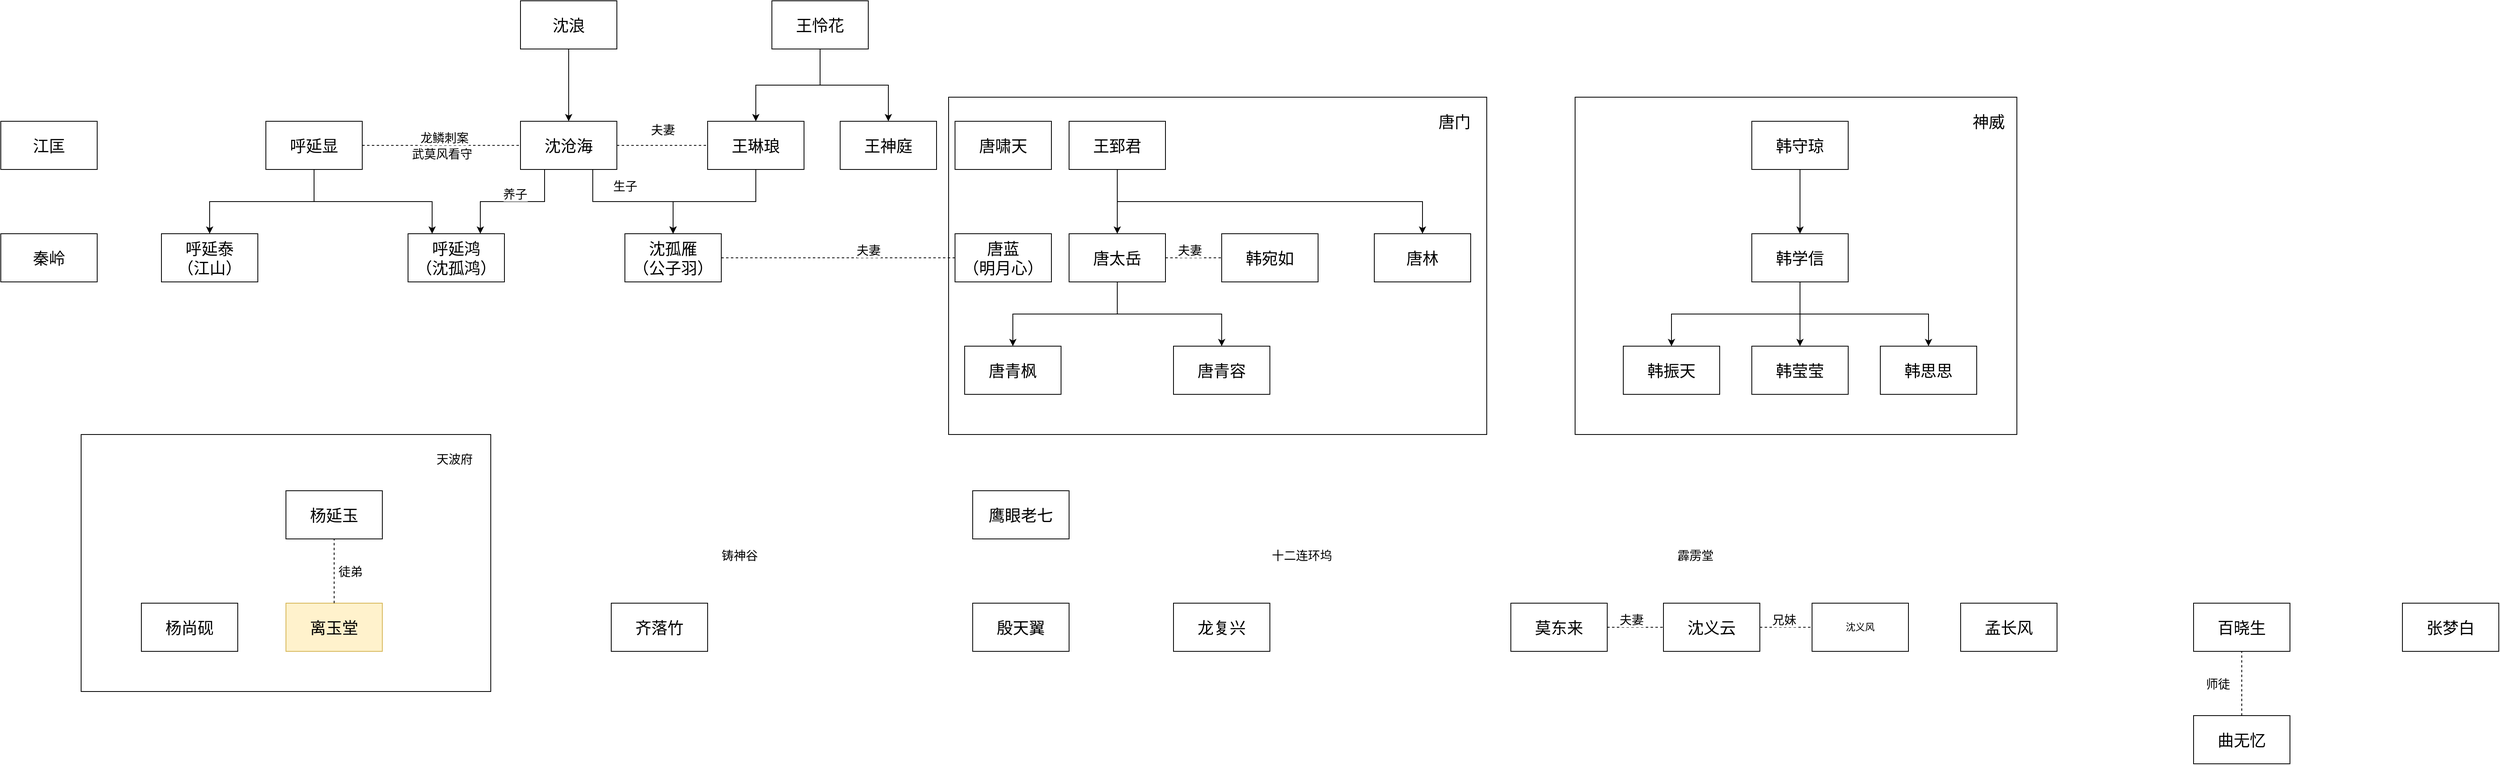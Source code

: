 <mxfile version="12.3.3" type="github" pages="1">
  <diagram id="LLXgX8Lwfhktw0jxNgKq" name="第 1 页">
    <mxGraphModel dx="1673" dy="905" grid="1" gridSize="10" guides="1" tooltips="1" connect="1" arrows="1" fold="1" page="0" pageScale="1" pageWidth="1169" pageHeight="827" math="0" shadow="0">
      <root>
        <mxCell id="0"/>
        <mxCell id="1" parent="0"/>
        <mxCell id="SSJuECzcBz9Mgml8xmV9-16" value="" style="rounded=0;whiteSpace=wrap;html=1;" vertex="1" parent="1">
          <mxGeometry x="2000" y="240" width="550" height="420" as="geometry"/>
        </mxCell>
        <mxCell id="SSJuECzcBz9Mgml8xmV9-13" value="" style="rounded=0;whiteSpace=wrap;html=1;" vertex="1" parent="1">
          <mxGeometry x="1220" y="240" width="670" height="420" as="geometry"/>
        </mxCell>
        <mxCell id="MlfYq8WReEL75zz9TSRM-6" value="" style="rounded=0;whiteSpace=wrap;html=1;" parent="1" vertex="1">
          <mxGeometry x="140" y="660" width="510" height="320" as="geometry"/>
        </mxCell>
        <mxCell id="bSM1QeH2-7cTWB_Kbm0b-5" value="" style="edgeStyle=orthogonalEdgeStyle;rounded=0;orthogonalLoop=1;jettySize=auto;html=1;" parent="1" source="bSM1QeH2-7cTWB_Kbm0b-1" target="bSM1QeH2-7cTWB_Kbm0b-4" edge="1">
          <mxGeometry relative="1" as="geometry"/>
        </mxCell>
        <mxCell id="bSM1QeH2-7cTWB_Kbm0b-1" value="&lt;font style=&quot;font-size: 20px&quot;&gt;沈浪&lt;/font&gt;" style="rounded=0;whiteSpace=wrap;html=1;" parent="1" vertex="1">
          <mxGeometry x="687" y="120" width="120" height="60" as="geometry"/>
        </mxCell>
        <mxCell id="bSM1QeH2-7cTWB_Kbm0b-11" value="" style="edgeStyle=orthogonalEdgeStyle;rounded=0;orthogonalLoop=1;jettySize=auto;html=1;exitX=0.75;exitY=1;exitDx=0;exitDy=0;" parent="1" source="bSM1QeH2-7cTWB_Kbm0b-4" target="bSM1QeH2-7cTWB_Kbm0b-10" edge="1">
          <mxGeometry relative="1" as="geometry"/>
        </mxCell>
        <mxCell id="bSM1QeH2-7cTWB_Kbm0b-15" value="&lt;font style=&quot;font-size: 15px&quot;&gt;生子&lt;/font&gt;" style="text;html=1;resizable=0;points=[];align=center;verticalAlign=middle;labelBackgroundColor=#ffffff;" parent="bSM1QeH2-7cTWB_Kbm0b-11" vertex="1" connectable="0">
          <mxGeometry x="-0.156" y="-1" relative="1" as="geometry">
            <mxPoint x="4" y="-21" as="offset"/>
          </mxGeometry>
        </mxCell>
        <mxCell id="bSM1QeH2-7cTWB_Kbm0b-14" value="" style="edgeStyle=orthogonalEdgeStyle;rounded=0;orthogonalLoop=1;jettySize=auto;html=1;exitX=0.25;exitY=1;exitDx=0;exitDy=0;entryX=0.75;entryY=0;entryDx=0;entryDy=0;" parent="1" source="bSM1QeH2-7cTWB_Kbm0b-4" target="bSM1QeH2-7cTWB_Kbm0b-13" edge="1">
          <mxGeometry relative="1" as="geometry"/>
        </mxCell>
        <mxCell id="bSM1QeH2-7cTWB_Kbm0b-16" value="&lt;font style=&quot;font-size: 15px&quot;&gt;养子&lt;/font&gt;" style="text;html=1;resizable=0;points=[];align=center;verticalAlign=middle;labelBackgroundColor=#ffffff;" parent="bSM1QeH2-7cTWB_Kbm0b-14" vertex="1" connectable="0">
          <mxGeometry x="-0.579" y="-21" relative="1" as="geometry">
            <mxPoint x="-16" y="-4" as="offset"/>
          </mxGeometry>
        </mxCell>
        <mxCell id="bSM1QeH2-7cTWB_Kbm0b-4" value="&lt;font style=&quot;font-size: 20px&quot;&gt;沈沧海&lt;/font&gt;" style="rounded=0;whiteSpace=wrap;html=1;" parent="1" vertex="1">
          <mxGeometry x="687" y="270" width="120" height="60" as="geometry"/>
        </mxCell>
        <mxCell id="bSM1QeH2-7cTWB_Kbm0b-13" value="&lt;div style=&quot;font-size: 20px&quot;&gt;&lt;font style=&quot;font-size: 20px&quot;&gt;呼延鸿&lt;/font&gt;&lt;/div&gt;&lt;div style=&quot;font-size: 20px&quot;&gt;&lt;font style=&quot;font-size: 20px&quot;&gt;（沈孤鸿）&lt;/font&gt;&lt;/div&gt;" style="rounded=0;whiteSpace=wrap;html=1;" parent="1" vertex="1">
          <mxGeometry x="547" y="410" width="120" height="60" as="geometry"/>
        </mxCell>
        <mxCell id="bSM1QeH2-7cTWB_Kbm0b-10" value="&lt;div&gt;&lt;font style=&quot;font-size: 20px&quot;&gt;沈孤雁&lt;/font&gt;&lt;/div&gt;&lt;div&gt;&lt;font style=&quot;font-size: 20px&quot;&gt;（公子羽）&lt;br&gt;&lt;/font&gt;&lt;/div&gt;" style="rounded=0;whiteSpace=wrap;html=1;" parent="1" vertex="1">
          <mxGeometry x="817" y="410" width="120" height="60" as="geometry"/>
        </mxCell>
        <mxCell id="45eqlcjFi_btQKpBo4QL-4" style="edgeStyle=orthogonalEdgeStyle;rounded=0;orthogonalLoop=1;jettySize=auto;html=1;exitX=0.5;exitY=1;exitDx=0;exitDy=0;entryX=0.5;entryY=0;entryDx=0;entryDy=0;" parent="1" source="bSM1QeH2-7cTWB_Kbm0b-7" target="45eqlcjFi_btQKpBo4QL-1" edge="1">
          <mxGeometry relative="1" as="geometry"/>
        </mxCell>
        <mxCell id="45eqlcjFi_btQKpBo4QL-8" style="edgeStyle=orthogonalEdgeStyle;rounded=0;orthogonalLoop=1;jettySize=auto;html=1;exitX=0.5;exitY=1;exitDx=0;exitDy=0;" parent="1" source="bSM1QeH2-7cTWB_Kbm0b-7" target="45eqlcjFi_btQKpBo4QL-7" edge="1">
          <mxGeometry relative="1" as="geometry"/>
        </mxCell>
        <mxCell id="bSM1QeH2-7cTWB_Kbm0b-7" value="&lt;font style=&quot;font-size: 20px&quot;&gt;王怜花&lt;/font&gt;" style="rounded=0;whiteSpace=wrap;html=1;" parent="1" vertex="1">
          <mxGeometry x="1000" y="120" width="120" height="60" as="geometry"/>
        </mxCell>
        <mxCell id="e-VzyIsWQ0Jc4iS6yCOB-6" style="edgeStyle=orthogonalEdgeStyle;rounded=0;orthogonalLoop=1;jettySize=auto;html=1;exitX=0.5;exitY=1;exitDx=0;exitDy=0;entryX=0.25;entryY=0;entryDx=0;entryDy=0;" parent="1" source="bSM1QeH2-7cTWB_Kbm0b-17" target="bSM1QeH2-7cTWB_Kbm0b-13" edge="1">
          <mxGeometry relative="1" as="geometry"/>
        </mxCell>
        <mxCell id="e-VzyIsWQ0Jc4iS6yCOB-8" style="edgeStyle=orthogonalEdgeStyle;rounded=0;orthogonalLoop=1;jettySize=auto;html=1;exitX=0.5;exitY=1;exitDx=0;exitDy=0;" parent="1" source="bSM1QeH2-7cTWB_Kbm0b-17" target="bSM1QeH2-7cTWB_Kbm0b-21" edge="1">
          <mxGeometry relative="1" as="geometry"/>
        </mxCell>
        <mxCell id="bSM1QeH2-7cTWB_Kbm0b-17" value="&lt;font style=&quot;font-size: 20px&quot;&gt;呼延显&lt;/font&gt;" style="rounded=0;whiteSpace=wrap;html=1;" parent="1" vertex="1">
          <mxGeometry x="370" y="270" width="120" height="60" as="geometry"/>
        </mxCell>
        <mxCell id="bSM1QeH2-7cTWB_Kbm0b-21" value="&lt;div style=&quot;font-size: 20px&quot;&gt;&lt;font style=&quot;font-size: 20px&quot;&gt;呼延泰&lt;/font&gt;&lt;/div&gt;&lt;div style=&quot;font-size: 20px&quot;&gt;&lt;font style=&quot;font-size: 20px&quot;&gt;（江山）&lt;br&gt;&lt;/font&gt;&lt;/div&gt;" style="rounded=0;whiteSpace=wrap;html=1;" parent="1" vertex="1">
          <mxGeometry x="240" y="410" width="120" height="60" as="geometry"/>
        </mxCell>
        <mxCell id="bSM1QeH2-7cTWB_Kbm0b-37" value="&lt;div style=&quot;font-size: 20px&quot;&gt;&lt;font style=&quot;font-size: 20px&quot;&gt;唐蓝&lt;/font&gt;&lt;/div&gt;&lt;div style=&quot;font-size: 20px&quot;&gt;&lt;font style=&quot;font-size: 20px&quot;&gt;（明月心）&lt;/font&gt;&lt;/div&gt;" style="rounded=0;whiteSpace=wrap;html=1;fontSize=15;" parent="1" vertex="1">
          <mxGeometry x="1228" y="410" width="120" height="60" as="geometry"/>
        </mxCell>
        <mxCell id="bSM1QeH2-7cTWB_Kbm0b-38" value="" style="endArrow=none;dashed=1;html=1;fontSize=15;entryX=0;entryY=0.5;entryDx=0;entryDy=0;exitX=1;exitY=0.5;exitDx=0;exitDy=0;" parent="1" source="bSM1QeH2-7cTWB_Kbm0b-10" target="bSM1QeH2-7cTWB_Kbm0b-37" edge="1">
          <mxGeometry width="50" height="50" relative="1" as="geometry">
            <mxPoint x="960" y="410" as="sourcePoint"/>
            <mxPoint x="1010" y="360" as="targetPoint"/>
          </mxGeometry>
        </mxCell>
        <mxCell id="bSM1QeH2-7cTWB_Kbm0b-39" value="夫妻" style="text;html=1;resizable=0;points=[];align=center;verticalAlign=middle;labelBackgroundColor=#ffffff;fontSize=15;" parent="bSM1QeH2-7cTWB_Kbm0b-38" vertex="1" connectable="0">
          <mxGeometry x="0.431" relative="1" as="geometry">
            <mxPoint x="-25" y="-10" as="offset"/>
          </mxGeometry>
        </mxCell>
        <mxCell id="31wNG8KNUrYjCj7yrNU9-1" value="&lt;font style=&quot;font-size: 20px&quot;&gt;唐林&lt;/font&gt;" style="rounded=0;whiteSpace=wrap;html=1;fontSize=15;" parent="1" vertex="1">
          <mxGeometry x="1750" y="410" width="120" height="60" as="geometry"/>
        </mxCell>
        <mxCell id="31wNG8KNUrYjCj7yrNU9-2" value="" style="endArrow=none;dashed=1;html=1;fontSize=15;entryX=0;entryY=0.5;entryDx=0;entryDy=0;exitX=1;exitY=0.5;exitDx=0;exitDy=0;" parent="1" source="bSM1QeH2-7cTWB_Kbm0b-17" target="bSM1QeH2-7cTWB_Kbm0b-4" edge="1">
          <mxGeometry width="50" height="50" relative="1" as="geometry">
            <mxPoint x="490" y="280" as="sourcePoint"/>
            <mxPoint x="540" y="230" as="targetPoint"/>
          </mxGeometry>
        </mxCell>
        <mxCell id="31wNG8KNUrYjCj7yrNU9-3" value="龙鳞刺案" style="text;html=1;resizable=0;points=[];align=center;verticalAlign=middle;labelBackgroundColor=#ffffff;fontSize=15;" parent="31wNG8KNUrYjCj7yrNU9-2" vertex="1" connectable="0">
          <mxGeometry x="-0.288" y="-1" relative="1" as="geometry">
            <mxPoint x="32" y="-11" as="offset"/>
          </mxGeometry>
        </mxCell>
        <mxCell id="MlfYq8WReEL75zz9TSRM-1" value="&lt;font style=&quot;font-size: 15px&quot;&gt;武莫风看守&lt;/font&gt;" style="text;html=1;align=center;verticalAlign=middle;resizable=0;points=[];;labelBackgroundColor=#ffffff;direction=south;" parent="31wNG8KNUrYjCj7yrNU9-2" vertex="1" connectable="0">
          <mxGeometry x="0.431" y="-4" relative="1" as="geometry">
            <mxPoint x="-42.5" y="6" as="offset"/>
          </mxGeometry>
        </mxCell>
        <mxCell id="e-VzyIsWQ0Jc4iS6yCOB-4" style="edgeStyle=orthogonalEdgeStyle;rounded=0;orthogonalLoop=1;jettySize=auto;html=1;exitX=0.5;exitY=1;exitDx=0;exitDy=0;entryX=0.5;entryY=0;entryDx=0;entryDy=0;" parent="1" source="e-VzyIsWQ0Jc4iS6yCOB-1" target="e-VzyIsWQ0Jc4iS6yCOB-2" edge="1">
          <mxGeometry relative="1" as="geometry"/>
        </mxCell>
        <mxCell id="e-VzyIsWQ0Jc4iS6yCOB-5" style="edgeStyle=orthogonalEdgeStyle;rounded=0;orthogonalLoop=1;jettySize=auto;html=1;exitX=0.5;exitY=1;exitDx=0;exitDy=0;entryX=0.5;entryY=0;entryDx=0;entryDy=0;" parent="1" source="e-VzyIsWQ0Jc4iS6yCOB-1" target="e-VzyIsWQ0Jc4iS6yCOB-3" edge="1">
          <mxGeometry relative="1" as="geometry"/>
        </mxCell>
        <mxCell id="e-VzyIsWQ0Jc4iS6yCOB-1" value="&lt;font style=&quot;font-size: 20px&quot;&gt;唐太岳&lt;/font&gt;" style="rounded=0;whiteSpace=wrap;html=1;" parent="1" vertex="1">
          <mxGeometry x="1370" y="410" width="120" height="60" as="geometry"/>
        </mxCell>
        <mxCell id="e-VzyIsWQ0Jc4iS6yCOB-2" value="&lt;font style=&quot;font-size: 20px&quot;&gt;唐青枫&lt;/font&gt;" style="rounded=0;whiteSpace=wrap;html=1;" parent="1" vertex="1">
          <mxGeometry x="1240" y="550" width="120" height="60" as="geometry"/>
        </mxCell>
        <mxCell id="e-VzyIsWQ0Jc4iS6yCOB-3" value="&lt;font style=&quot;font-size: 20px&quot;&gt;唐青容&lt;/font&gt;" style="rounded=0;whiteSpace=wrap;html=1;" parent="1" vertex="1">
          <mxGeometry x="1500" y="550" width="120" height="60" as="geometry"/>
        </mxCell>
        <mxCell id="e-VzyIsWQ0Jc4iS6yCOB-9" value="&lt;font style=&quot;font-size: 20px&quot;&gt;百晓生&lt;/font&gt;" style="rounded=0;whiteSpace=wrap;html=1;" parent="1" vertex="1">
          <mxGeometry x="2770" y="870" width="120" height="60" as="geometry"/>
        </mxCell>
        <mxCell id="e-VzyIsWQ0Jc4iS6yCOB-11" style="edgeStyle=orthogonalEdgeStyle;rounded=0;orthogonalLoop=1;jettySize=auto;html=1;exitX=0.5;exitY=1;exitDx=0;exitDy=0;entryX=0.5;entryY=0;entryDx=0;entryDy=0;" parent="1" source="e-VzyIsWQ0Jc4iS6yCOB-10" target="e-VzyIsWQ0Jc4iS6yCOB-1" edge="1">
          <mxGeometry relative="1" as="geometry"/>
        </mxCell>
        <mxCell id="e-VzyIsWQ0Jc4iS6yCOB-13" style="edgeStyle=orthogonalEdgeStyle;rounded=0;orthogonalLoop=1;jettySize=auto;html=1;exitX=0.5;exitY=1;exitDx=0;exitDy=0;entryX=0.5;entryY=0;entryDx=0;entryDy=0;" parent="1" source="e-VzyIsWQ0Jc4iS6yCOB-10" target="31wNG8KNUrYjCj7yrNU9-1" edge="1">
          <mxGeometry relative="1" as="geometry"/>
        </mxCell>
        <mxCell id="e-VzyIsWQ0Jc4iS6yCOB-10" value="&lt;div&gt;&lt;font style=&quot;font-size: 20px&quot;&gt;王郅君&lt;/font&gt;&lt;/div&gt;" style="rounded=0;whiteSpace=wrap;html=1;" parent="1" vertex="1">
          <mxGeometry x="1370" y="270" width="120" height="60" as="geometry"/>
        </mxCell>
        <mxCell id="e-VzyIsWQ0Jc4iS6yCOB-14" value="&lt;font style=&quot;font-size: 20px&quot;&gt;曲无忆&lt;/font&gt;" style="rounded=0;whiteSpace=wrap;html=1;" parent="1" vertex="1">
          <mxGeometry x="2770" y="1010" width="120" height="60" as="geometry"/>
        </mxCell>
        <mxCell id="e-VzyIsWQ0Jc4iS6yCOB-16" value="" style="endArrow=none;dashed=1;html=1;entryX=0.5;entryY=1;entryDx=0;entryDy=0;exitX=0.5;exitY=0;exitDx=0;exitDy=0;" parent="1" source="e-VzyIsWQ0Jc4iS6yCOB-14" target="e-VzyIsWQ0Jc4iS6yCOB-9" edge="1">
          <mxGeometry width="50" height="50" relative="1" as="geometry">
            <mxPoint x="2900" y="1000" as="sourcePoint"/>
            <mxPoint x="2950" y="950" as="targetPoint"/>
          </mxGeometry>
        </mxCell>
        <mxCell id="e-VzyIsWQ0Jc4iS6yCOB-17" value="&lt;font style=&quot;font-size: 15px&quot;&gt;师徒&lt;/font&gt;" style="text;html=1;align=center;verticalAlign=middle;resizable=0;points=[];;labelBackgroundColor=#ffffff;" parent="e-VzyIsWQ0Jc4iS6yCOB-16" vertex="1" connectable="0">
          <mxGeometry x="0.3" relative="1" as="geometry">
            <mxPoint x="-30" y="12" as="offset"/>
          </mxGeometry>
        </mxCell>
        <mxCell id="MlfYq8WReEL75zz9TSRM-2" value="&lt;font style=&quot;font-size: 20px&quot;&gt;杨延玉&lt;/font&gt;" style="rounded=0;whiteSpace=wrap;html=1;" parent="1" vertex="1">
          <mxGeometry x="395" y="730" width="120" height="60" as="geometry"/>
        </mxCell>
        <mxCell id="MlfYq8WReEL75zz9TSRM-3" value="&lt;font style=&quot;font-size: 20px&quot;&gt;离玉堂&lt;/font&gt;" style="rounded=0;whiteSpace=wrap;html=1;fillColor=#fff2cc;strokeColor=#d6b656;" parent="1" vertex="1">
          <mxGeometry x="395" y="870" width="120" height="60" as="geometry"/>
        </mxCell>
        <mxCell id="MlfYq8WReEL75zz9TSRM-4" value="" style="endArrow=none;dashed=1;html=1;entryX=0.5;entryY=1;entryDx=0;entryDy=0;exitX=0.5;exitY=0;exitDx=0;exitDy=0;" parent="1" source="MlfYq8WReEL75zz9TSRM-3" target="MlfYq8WReEL75zz9TSRM-2" edge="1">
          <mxGeometry width="50" height="50" relative="1" as="geometry">
            <mxPoint x="315" y="870" as="sourcePoint"/>
            <mxPoint x="365" y="820" as="targetPoint"/>
          </mxGeometry>
        </mxCell>
        <mxCell id="MlfYq8WReEL75zz9TSRM-5" value="&lt;font style=&quot;font-size: 15px&quot;&gt;徒弟&lt;/font&gt;" style="text;html=1;align=center;verticalAlign=middle;resizable=0;points=[];;labelBackgroundColor=#ffffff;" parent="MlfYq8WReEL75zz9TSRM-4" vertex="1" connectable="0">
          <mxGeometry x="-0.375" y="-2" relative="1" as="geometry">
            <mxPoint x="18" y="-15" as="offset"/>
          </mxGeometry>
        </mxCell>
        <mxCell id="MlfYq8WReEL75zz9TSRM-7" value="&lt;font style=&quot;font-size: 15px&quot;&gt;天波府&lt;/font&gt;" style="text;html=1;strokeColor=none;fillColor=none;align=center;verticalAlign=middle;whiteSpace=wrap;rounded=0;" parent="1" vertex="1">
          <mxGeometry x="570" y="680" width="70" height="20" as="geometry"/>
        </mxCell>
        <mxCell id="AWKVO5OOn6Dv6wkFxn1M-1" value="&lt;font style=&quot;font-size: 20px&quot;&gt;鹰眼老七&lt;/font&gt;" style="rounded=0;whiteSpace=wrap;html=1;" parent="1" vertex="1">
          <mxGeometry x="1250" y="730" width="120" height="60" as="geometry"/>
        </mxCell>
        <mxCell id="AWKVO5OOn6Dv6wkFxn1M-2" value="&lt;div style=&quot;font-size: 20px&quot;&gt;&lt;font style=&quot;font-size: 20px&quot;&gt;殷天翼&lt;/font&gt;&lt;/div&gt;" style="rounded=0;whiteSpace=wrap;html=1;" parent="1" vertex="1">
          <mxGeometry x="1250" y="870" width="120" height="60" as="geometry"/>
        </mxCell>
        <mxCell id="AWKVO5OOn6Dv6wkFxn1M-3" value="&lt;font style=&quot;font-size: 20px&quot;&gt;张梦白&lt;/font&gt;" style="rounded=0;whiteSpace=wrap;html=1;" parent="1" vertex="1">
          <mxGeometry x="3030" y="870" width="120" height="60" as="geometry"/>
        </mxCell>
        <mxCell id="AWKVO5OOn6Dv6wkFxn1M-4" value="&lt;font style=&quot;font-size: 20px&quot;&gt;龙复兴&lt;/font&gt;" style="rounded=0;whiteSpace=wrap;html=1;" parent="1" vertex="1">
          <mxGeometry x="1500" y="870" width="120" height="60" as="geometry"/>
        </mxCell>
        <mxCell id="45eqlcjFi_btQKpBo4QL-2" style="edgeStyle=orthogonalEdgeStyle;rounded=0;orthogonalLoop=1;jettySize=auto;html=1;exitX=0.5;exitY=1;exitDx=0;exitDy=0;entryX=0.5;entryY=0;entryDx=0;entryDy=0;" parent="1" source="45eqlcjFi_btQKpBo4QL-1" target="bSM1QeH2-7cTWB_Kbm0b-10" edge="1">
          <mxGeometry relative="1" as="geometry"/>
        </mxCell>
        <mxCell id="45eqlcjFi_btQKpBo4QL-1" value="&lt;font style=&quot;font-size: 20px&quot;&gt;王琳琅&lt;/font&gt;" style="rounded=0;whiteSpace=wrap;html=1;" parent="1" vertex="1">
          <mxGeometry x="920" y="270" width="120" height="60" as="geometry"/>
        </mxCell>
        <mxCell id="45eqlcjFi_btQKpBo4QL-5" value="" style="endArrow=none;dashed=1;html=1;entryX=0;entryY=0.5;entryDx=0;entryDy=0;exitX=1;exitY=0.5;exitDx=0;exitDy=0;" parent="1" source="bSM1QeH2-7cTWB_Kbm0b-4" target="45eqlcjFi_btQKpBo4QL-1" edge="1">
          <mxGeometry width="50" height="50" relative="1" as="geometry">
            <mxPoint x="850" y="270" as="sourcePoint"/>
            <mxPoint x="900" y="220" as="targetPoint"/>
          </mxGeometry>
        </mxCell>
        <mxCell id="45eqlcjFi_btQKpBo4QL-6" value="&lt;font style=&quot;font-size: 15px&quot;&gt;夫妻&lt;/font&gt;" style="text;html=1;align=center;verticalAlign=middle;resizable=0;points=[];;labelBackgroundColor=#ffffff;" parent="45eqlcjFi_btQKpBo4QL-5" vertex="1" connectable="0">
          <mxGeometry x="0.327" y="-1" relative="1" as="geometry">
            <mxPoint x="-18.5" y="-21" as="offset"/>
          </mxGeometry>
        </mxCell>
        <mxCell id="45eqlcjFi_btQKpBo4QL-7" value="&lt;font style=&quot;font-size: 20px&quot;&gt;王神庭&lt;/font&gt;" style="rounded=0;whiteSpace=wrap;html=1;" parent="1" vertex="1">
          <mxGeometry x="1085" y="270" width="120" height="60" as="geometry"/>
        </mxCell>
        <mxCell id="45eqlcjFi_btQKpBo4QL-13" style="edgeStyle=orthogonalEdgeStyle;rounded=0;orthogonalLoop=1;jettySize=auto;html=1;exitX=0.5;exitY=1;exitDx=0;exitDy=0;entryX=0.5;entryY=0;entryDx=0;entryDy=0;" parent="1" source="45eqlcjFi_btQKpBo4QL-9" target="45eqlcjFi_btQKpBo4QL-10" edge="1">
          <mxGeometry relative="1" as="geometry"/>
        </mxCell>
        <mxCell id="45eqlcjFi_btQKpBo4QL-14" style="edgeStyle=orthogonalEdgeStyle;rounded=0;orthogonalLoop=1;jettySize=auto;html=1;exitX=0.5;exitY=1;exitDx=0;exitDy=0;entryX=0.5;entryY=0;entryDx=0;entryDy=0;" parent="1" source="45eqlcjFi_btQKpBo4QL-9" target="45eqlcjFi_btQKpBo4QL-11" edge="1">
          <mxGeometry relative="1" as="geometry"/>
        </mxCell>
        <mxCell id="45eqlcjFi_btQKpBo4QL-15" style="edgeStyle=orthogonalEdgeStyle;rounded=0;orthogonalLoop=1;jettySize=auto;html=1;exitX=0.5;exitY=1;exitDx=0;exitDy=0;entryX=0.5;entryY=0;entryDx=0;entryDy=0;" parent="1" source="45eqlcjFi_btQKpBo4QL-9" target="45eqlcjFi_btQKpBo4QL-12" edge="1">
          <mxGeometry relative="1" as="geometry"/>
        </mxCell>
        <mxCell id="45eqlcjFi_btQKpBo4QL-9" value="&lt;font style=&quot;font-size: 20px&quot;&gt;韩学信&lt;/font&gt;" style="rounded=0;whiteSpace=wrap;html=1;" parent="1" vertex="1">
          <mxGeometry x="2220" y="410" width="120" height="60" as="geometry"/>
        </mxCell>
        <mxCell id="45eqlcjFi_btQKpBo4QL-10" value="&lt;font style=&quot;font-size: 20px&quot;&gt;韩莹莹&lt;/font&gt;" style="rounded=0;whiteSpace=wrap;html=1;" parent="1" vertex="1">
          <mxGeometry x="2220" y="550" width="120" height="60" as="geometry"/>
        </mxCell>
        <mxCell id="45eqlcjFi_btQKpBo4QL-11" value="&lt;font style=&quot;font-size: 20px&quot;&gt;韩振天&lt;/font&gt;" style="rounded=0;whiteSpace=wrap;html=1;" parent="1" vertex="1">
          <mxGeometry x="2060" y="550" width="120" height="60" as="geometry"/>
        </mxCell>
        <mxCell id="45eqlcjFi_btQKpBo4QL-12" value="&lt;font style=&quot;font-size: 20px&quot;&gt;韩思思&lt;/font&gt;" style="rounded=0;whiteSpace=wrap;html=1;" parent="1" vertex="1">
          <mxGeometry x="2380" y="550" width="120" height="60" as="geometry"/>
        </mxCell>
        <mxCell id="5swqk8HKtT8f3ECwfF0--1" value="&lt;font style=&quot;font-size: 15px&quot;&gt;十二连环坞&lt;/font&gt;" style="text;html=1;strokeColor=none;fillColor=none;align=center;verticalAlign=middle;whiteSpace=wrap;rounded=0;" parent="1" vertex="1">
          <mxGeometry x="1620" y="800" width="80" height="20" as="geometry"/>
        </mxCell>
        <mxCell id="5swqk8HKtT8f3ECwfF0--2" value="&lt;font style=&quot;font-size: 15px&quot;&gt;霹雳堂&lt;/font&gt;" style="text;html=1;strokeColor=none;fillColor=none;align=center;verticalAlign=middle;whiteSpace=wrap;rounded=0;" parent="1" vertex="1">
          <mxGeometry x="2120" y="800" width="60" height="20" as="geometry"/>
        </mxCell>
        <mxCell id="5swqk8HKtT8f3ECwfF0--3" value="&lt;font style=&quot;font-size: 20px&quot;&gt;莫东来&lt;/font&gt;" style="rounded=0;whiteSpace=wrap;html=1;" parent="1" vertex="1">
          <mxGeometry x="1920" y="870" width="120" height="60" as="geometry"/>
        </mxCell>
        <mxCell id="5swqk8HKtT8f3ECwfF0--4" value="&lt;font style=&quot;font-size: 20px&quot;&gt;齐落竹&lt;/font&gt;" style="rounded=0;whiteSpace=wrap;html=1;" parent="1" vertex="1">
          <mxGeometry x="800" y="870" width="120" height="60" as="geometry"/>
        </mxCell>
        <mxCell id="5swqk8HKtT8f3ECwfF0--5" value="&lt;font style=&quot;font-size: 15px&quot;&gt;铸神谷&lt;/font&gt;" style="text;html=1;strokeColor=none;fillColor=none;align=center;verticalAlign=middle;whiteSpace=wrap;rounded=0;" parent="1" vertex="1">
          <mxGeometry x="930" y="800" width="60" height="20" as="geometry"/>
        </mxCell>
        <mxCell id="5swqk8HKtT8f3ECwfF0--6" value="&lt;font style=&quot;font-size: 20px&quot;&gt;孟长风&lt;/font&gt;" style="rounded=0;whiteSpace=wrap;html=1;" parent="1" vertex="1">
          <mxGeometry x="2480" y="870" width="120" height="60" as="geometry"/>
        </mxCell>
        <mxCell id="SSJuECzcBz9Mgml8xmV9-1" value="&lt;font style=&quot;font-size: 20px&quot;&gt;沈义云&lt;/font&gt;" style="rounded=0;whiteSpace=wrap;html=1;" vertex="1" parent="1">
          <mxGeometry x="2110" y="870" width="120" height="60" as="geometry"/>
        </mxCell>
        <mxCell id="SSJuECzcBz9Mgml8xmV9-2" value="" style="endArrow=none;dashed=1;html=1;entryX=0;entryY=0.5;entryDx=0;entryDy=0;exitX=1;exitY=0.5;exitDx=0;exitDy=0;" edge="1" parent="1" source="5swqk8HKtT8f3ECwfF0--3" target="SSJuECzcBz9Mgml8xmV9-1">
          <mxGeometry width="50" height="50" relative="1" as="geometry">
            <mxPoint x="2010" y="850" as="sourcePoint"/>
            <mxPoint x="2060" y="800" as="targetPoint"/>
          </mxGeometry>
        </mxCell>
        <mxCell id="SSJuECzcBz9Mgml8xmV9-3" value="&lt;font style=&quot;font-size: 15px&quot;&gt;夫妻&lt;/font&gt;" style="text;html=1;align=center;verticalAlign=middle;resizable=0;points=[];;labelBackgroundColor=#ffffff;" vertex="1" connectable="0" parent="SSJuECzcBz9Mgml8xmV9-2">
          <mxGeometry x="-0.457" y="-1" relative="1" as="geometry">
            <mxPoint x="11" y="-11" as="offset"/>
          </mxGeometry>
        </mxCell>
        <mxCell id="SSJuECzcBz9Mgml8xmV9-4" value="&lt;font style=&quot;font-size: 20px&quot;&gt;杨尚砚&lt;/font&gt;" style="rounded=0;whiteSpace=wrap;html=1;" vertex="1" parent="1">
          <mxGeometry x="215" y="870" width="120" height="60" as="geometry"/>
        </mxCell>
        <mxCell id="SSJuECzcBz9Mgml8xmV9-6" style="edgeStyle=orthogonalEdgeStyle;rounded=0;orthogonalLoop=1;jettySize=auto;html=1;exitX=0.5;exitY=1;exitDx=0;exitDy=0;entryX=0.5;entryY=0;entryDx=0;entryDy=0;" edge="1" parent="1" source="SSJuECzcBz9Mgml8xmV9-5" target="45eqlcjFi_btQKpBo4QL-9">
          <mxGeometry relative="1" as="geometry"/>
        </mxCell>
        <mxCell id="SSJuECzcBz9Mgml8xmV9-5" value="&lt;font style=&quot;font-size: 20px&quot;&gt;韩守琼&lt;/font&gt;" style="rounded=0;whiteSpace=wrap;html=1;" vertex="1" parent="1">
          <mxGeometry x="2220" y="270" width="120" height="60" as="geometry"/>
        </mxCell>
        <mxCell id="SSJuECzcBz9Mgml8xmV9-7" value="沈义风" style="rounded=0;whiteSpace=wrap;html=1;" vertex="1" parent="1">
          <mxGeometry x="2295" y="870" width="120" height="60" as="geometry"/>
        </mxCell>
        <mxCell id="SSJuECzcBz9Mgml8xmV9-8" value="" style="endArrow=none;dashed=1;html=1;entryX=0;entryY=0.5;entryDx=0;entryDy=0;exitX=1;exitY=0.5;exitDx=0;exitDy=0;" edge="1" parent="1" source="SSJuECzcBz9Mgml8xmV9-1" target="SSJuECzcBz9Mgml8xmV9-7">
          <mxGeometry width="50" height="50" relative="1" as="geometry">
            <mxPoint x="2280" y="820" as="sourcePoint"/>
            <mxPoint x="2330" y="770" as="targetPoint"/>
          </mxGeometry>
        </mxCell>
        <mxCell id="SSJuECzcBz9Mgml8xmV9-9" value="&lt;font style=&quot;font-size: 15px&quot;&gt;兄妹&lt;/font&gt;" style="text;html=1;align=center;verticalAlign=middle;resizable=0;points=[];;labelBackgroundColor=#ffffff;" vertex="1" connectable="0" parent="SSJuECzcBz9Mgml8xmV9-8">
          <mxGeometry x="-0.415" y="-4" relative="1" as="geometry">
            <mxPoint x="11" y="-14" as="offset"/>
          </mxGeometry>
        </mxCell>
        <mxCell id="SSJuECzcBz9Mgml8xmV9-10" value="&lt;font style=&quot;font-size: 20px&quot;&gt;韩宛如&lt;/font&gt;" style="rounded=0;whiteSpace=wrap;html=1;" vertex="1" parent="1">
          <mxGeometry x="1560" y="410" width="120" height="60" as="geometry"/>
        </mxCell>
        <mxCell id="SSJuECzcBz9Mgml8xmV9-11" value="" style="endArrow=none;dashed=1;html=1;entryX=0;entryY=0.5;entryDx=0;entryDy=0;exitX=1;exitY=0.5;exitDx=0;exitDy=0;" edge="1" parent="1" source="e-VzyIsWQ0Jc4iS6yCOB-1" target="SSJuECzcBz9Mgml8xmV9-10">
          <mxGeometry width="50" height="50" relative="1" as="geometry">
            <mxPoint x="1510" y="440" as="sourcePoint"/>
            <mxPoint x="1560" y="390" as="targetPoint"/>
          </mxGeometry>
        </mxCell>
        <mxCell id="SSJuECzcBz9Mgml8xmV9-12" value="&lt;font style=&quot;font-size: 15px&quot;&gt;夫妻&lt;/font&gt;" style="text;html=1;align=center;verticalAlign=middle;resizable=0;points=[];;labelBackgroundColor=#ffffff;" vertex="1" connectable="0" parent="SSJuECzcBz9Mgml8xmV9-11">
          <mxGeometry x="-0.429" y="-2" relative="1" as="geometry">
            <mxPoint x="10" y="-12" as="offset"/>
          </mxGeometry>
        </mxCell>
        <mxCell id="SSJuECzcBz9Mgml8xmV9-14" value="&lt;font style=&quot;font-size: 20px&quot;&gt;唐门&lt;/font&gt;" style="text;html=1;strokeColor=none;fillColor=none;align=center;verticalAlign=middle;whiteSpace=wrap;rounded=0;" vertex="1" parent="1">
          <mxGeometry x="1820" y="260" width="60" height="20" as="geometry"/>
        </mxCell>
        <mxCell id="SSJuECzcBz9Mgml8xmV9-15" value="&lt;font style=&quot;font-size: 20px&quot;&gt;唐啸天&lt;/font&gt;" style="rounded=0;whiteSpace=wrap;html=1;" vertex="1" parent="1">
          <mxGeometry x="1228" y="270" width="120" height="60" as="geometry"/>
        </mxCell>
        <mxCell id="SSJuECzcBz9Mgml8xmV9-17" value="&lt;font style=&quot;font-size: 20px&quot;&gt;神威&lt;/font&gt;" style="text;html=1;strokeColor=none;fillColor=none;align=center;verticalAlign=middle;whiteSpace=wrap;rounded=0;" vertex="1" parent="1">
          <mxGeometry x="2490" y="260" width="50" height="20" as="geometry"/>
        </mxCell>
        <mxCell id="SSJuECzcBz9Mgml8xmV9-20" value="&lt;font style=&quot;font-size: 20px&quot;&gt;江匡&lt;/font&gt;" style="rounded=0;whiteSpace=wrap;html=1;" vertex="1" parent="1">
          <mxGeometry x="40" y="270" width="120" height="60" as="geometry"/>
        </mxCell>
        <mxCell id="SSJuECzcBz9Mgml8xmV9-21" value="&lt;font style=&quot;font-size: 20px&quot;&gt;秦岭&lt;/font&gt;" style="rounded=0;whiteSpace=wrap;html=1;" vertex="1" parent="1">
          <mxGeometry x="40" y="410" width="120" height="60" as="geometry"/>
        </mxCell>
      </root>
    </mxGraphModel>
  </diagram>
</mxfile>
